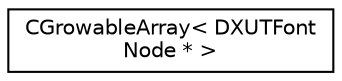 digraph "Graphical Class Hierarchy"
{
  edge [fontname="Helvetica",fontsize="10",labelfontname="Helvetica",labelfontsize="10"];
  node [fontname="Helvetica",fontsize="10",shape=record];
  rankdir="LR";
  Node1 [label="CGrowableArray\< DXUTFont\lNode * \>",height=0.2,width=0.4,color="black", fillcolor="white", style="filled",URL="$class_c_growable_array.html"];
}
